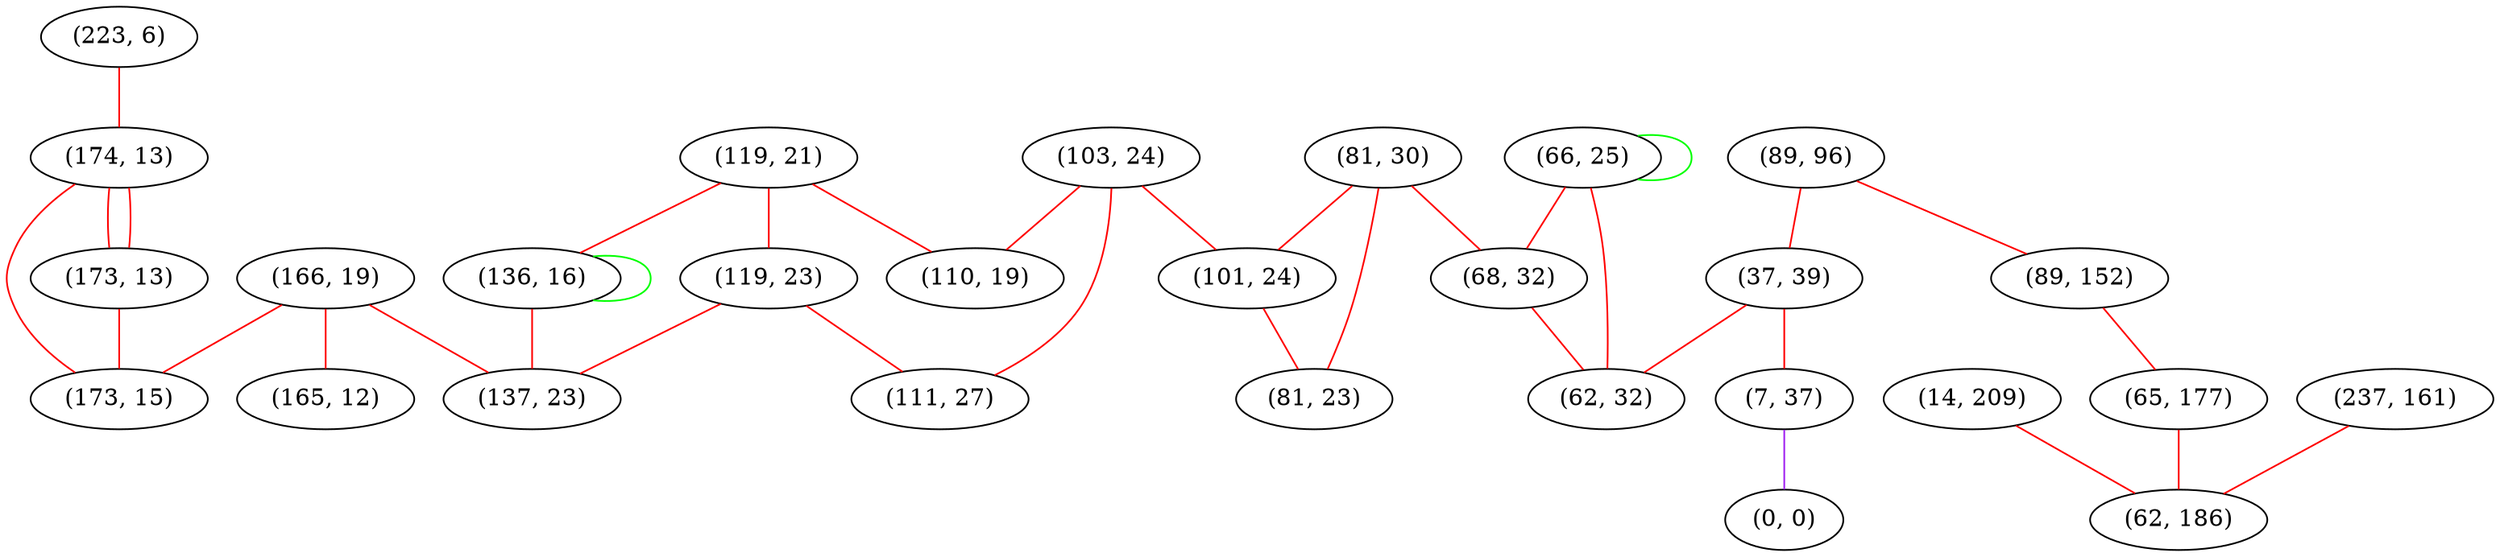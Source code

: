 graph "" {
"(166, 19)";
"(103, 24)";
"(223, 6)";
"(89, 96)";
"(119, 21)";
"(174, 13)";
"(237, 161)";
"(173, 13)";
"(110, 19)";
"(89, 152)";
"(37, 39)";
"(81, 30)";
"(65, 177)";
"(101, 24)";
"(7, 37)";
"(66, 25)";
"(0, 0)";
"(136, 16)";
"(68, 32)";
"(14, 209)";
"(62, 186)";
"(165, 12)";
"(119, 23)";
"(111, 27)";
"(62, 32)";
"(173, 15)";
"(137, 23)";
"(81, 23)";
"(166, 19)" -- "(165, 12)"  [color=red, key=0, weight=1];
"(166, 19)" -- "(173, 15)"  [color=red, key=0, weight=1];
"(166, 19)" -- "(137, 23)"  [color=red, key=0, weight=1];
"(103, 24)" -- "(110, 19)"  [color=red, key=0, weight=1];
"(103, 24)" -- "(111, 27)"  [color=red, key=0, weight=1];
"(103, 24)" -- "(101, 24)"  [color=red, key=0, weight=1];
"(223, 6)" -- "(174, 13)"  [color=red, key=0, weight=1];
"(89, 96)" -- "(89, 152)"  [color=red, key=0, weight=1];
"(89, 96)" -- "(37, 39)"  [color=red, key=0, weight=1];
"(119, 21)" -- "(110, 19)"  [color=red, key=0, weight=1];
"(119, 21)" -- "(136, 16)"  [color=red, key=0, weight=1];
"(119, 21)" -- "(119, 23)"  [color=red, key=0, weight=1];
"(174, 13)" -- "(173, 15)"  [color=red, key=0, weight=1];
"(174, 13)" -- "(173, 13)"  [color=red, key=0, weight=1];
"(174, 13)" -- "(173, 13)"  [color=red, key=1, weight=1];
"(237, 161)" -- "(62, 186)"  [color=red, key=0, weight=1];
"(173, 13)" -- "(173, 15)"  [color=red, key=0, weight=1];
"(89, 152)" -- "(65, 177)"  [color=red, key=0, weight=1];
"(37, 39)" -- "(7, 37)"  [color=red, key=0, weight=1];
"(37, 39)" -- "(62, 32)"  [color=red, key=0, weight=1];
"(81, 30)" -- "(81, 23)"  [color=red, key=0, weight=1];
"(81, 30)" -- "(101, 24)"  [color=red, key=0, weight=1];
"(81, 30)" -- "(68, 32)"  [color=red, key=0, weight=1];
"(65, 177)" -- "(62, 186)"  [color=red, key=0, weight=1];
"(101, 24)" -- "(81, 23)"  [color=red, key=0, weight=1];
"(7, 37)" -- "(0, 0)"  [color=purple, key=0, weight=4];
"(66, 25)" -- "(62, 32)"  [color=red, key=0, weight=1];
"(66, 25)" -- "(66, 25)"  [color=green, key=0, weight=2];
"(66, 25)" -- "(68, 32)"  [color=red, key=0, weight=1];
"(136, 16)" -- "(136, 16)"  [color=green, key=0, weight=2];
"(136, 16)" -- "(137, 23)"  [color=red, key=0, weight=1];
"(68, 32)" -- "(62, 32)"  [color=red, key=0, weight=1];
"(14, 209)" -- "(62, 186)"  [color=red, key=0, weight=1];
"(119, 23)" -- "(111, 27)"  [color=red, key=0, weight=1];
"(119, 23)" -- "(137, 23)"  [color=red, key=0, weight=1];
}
